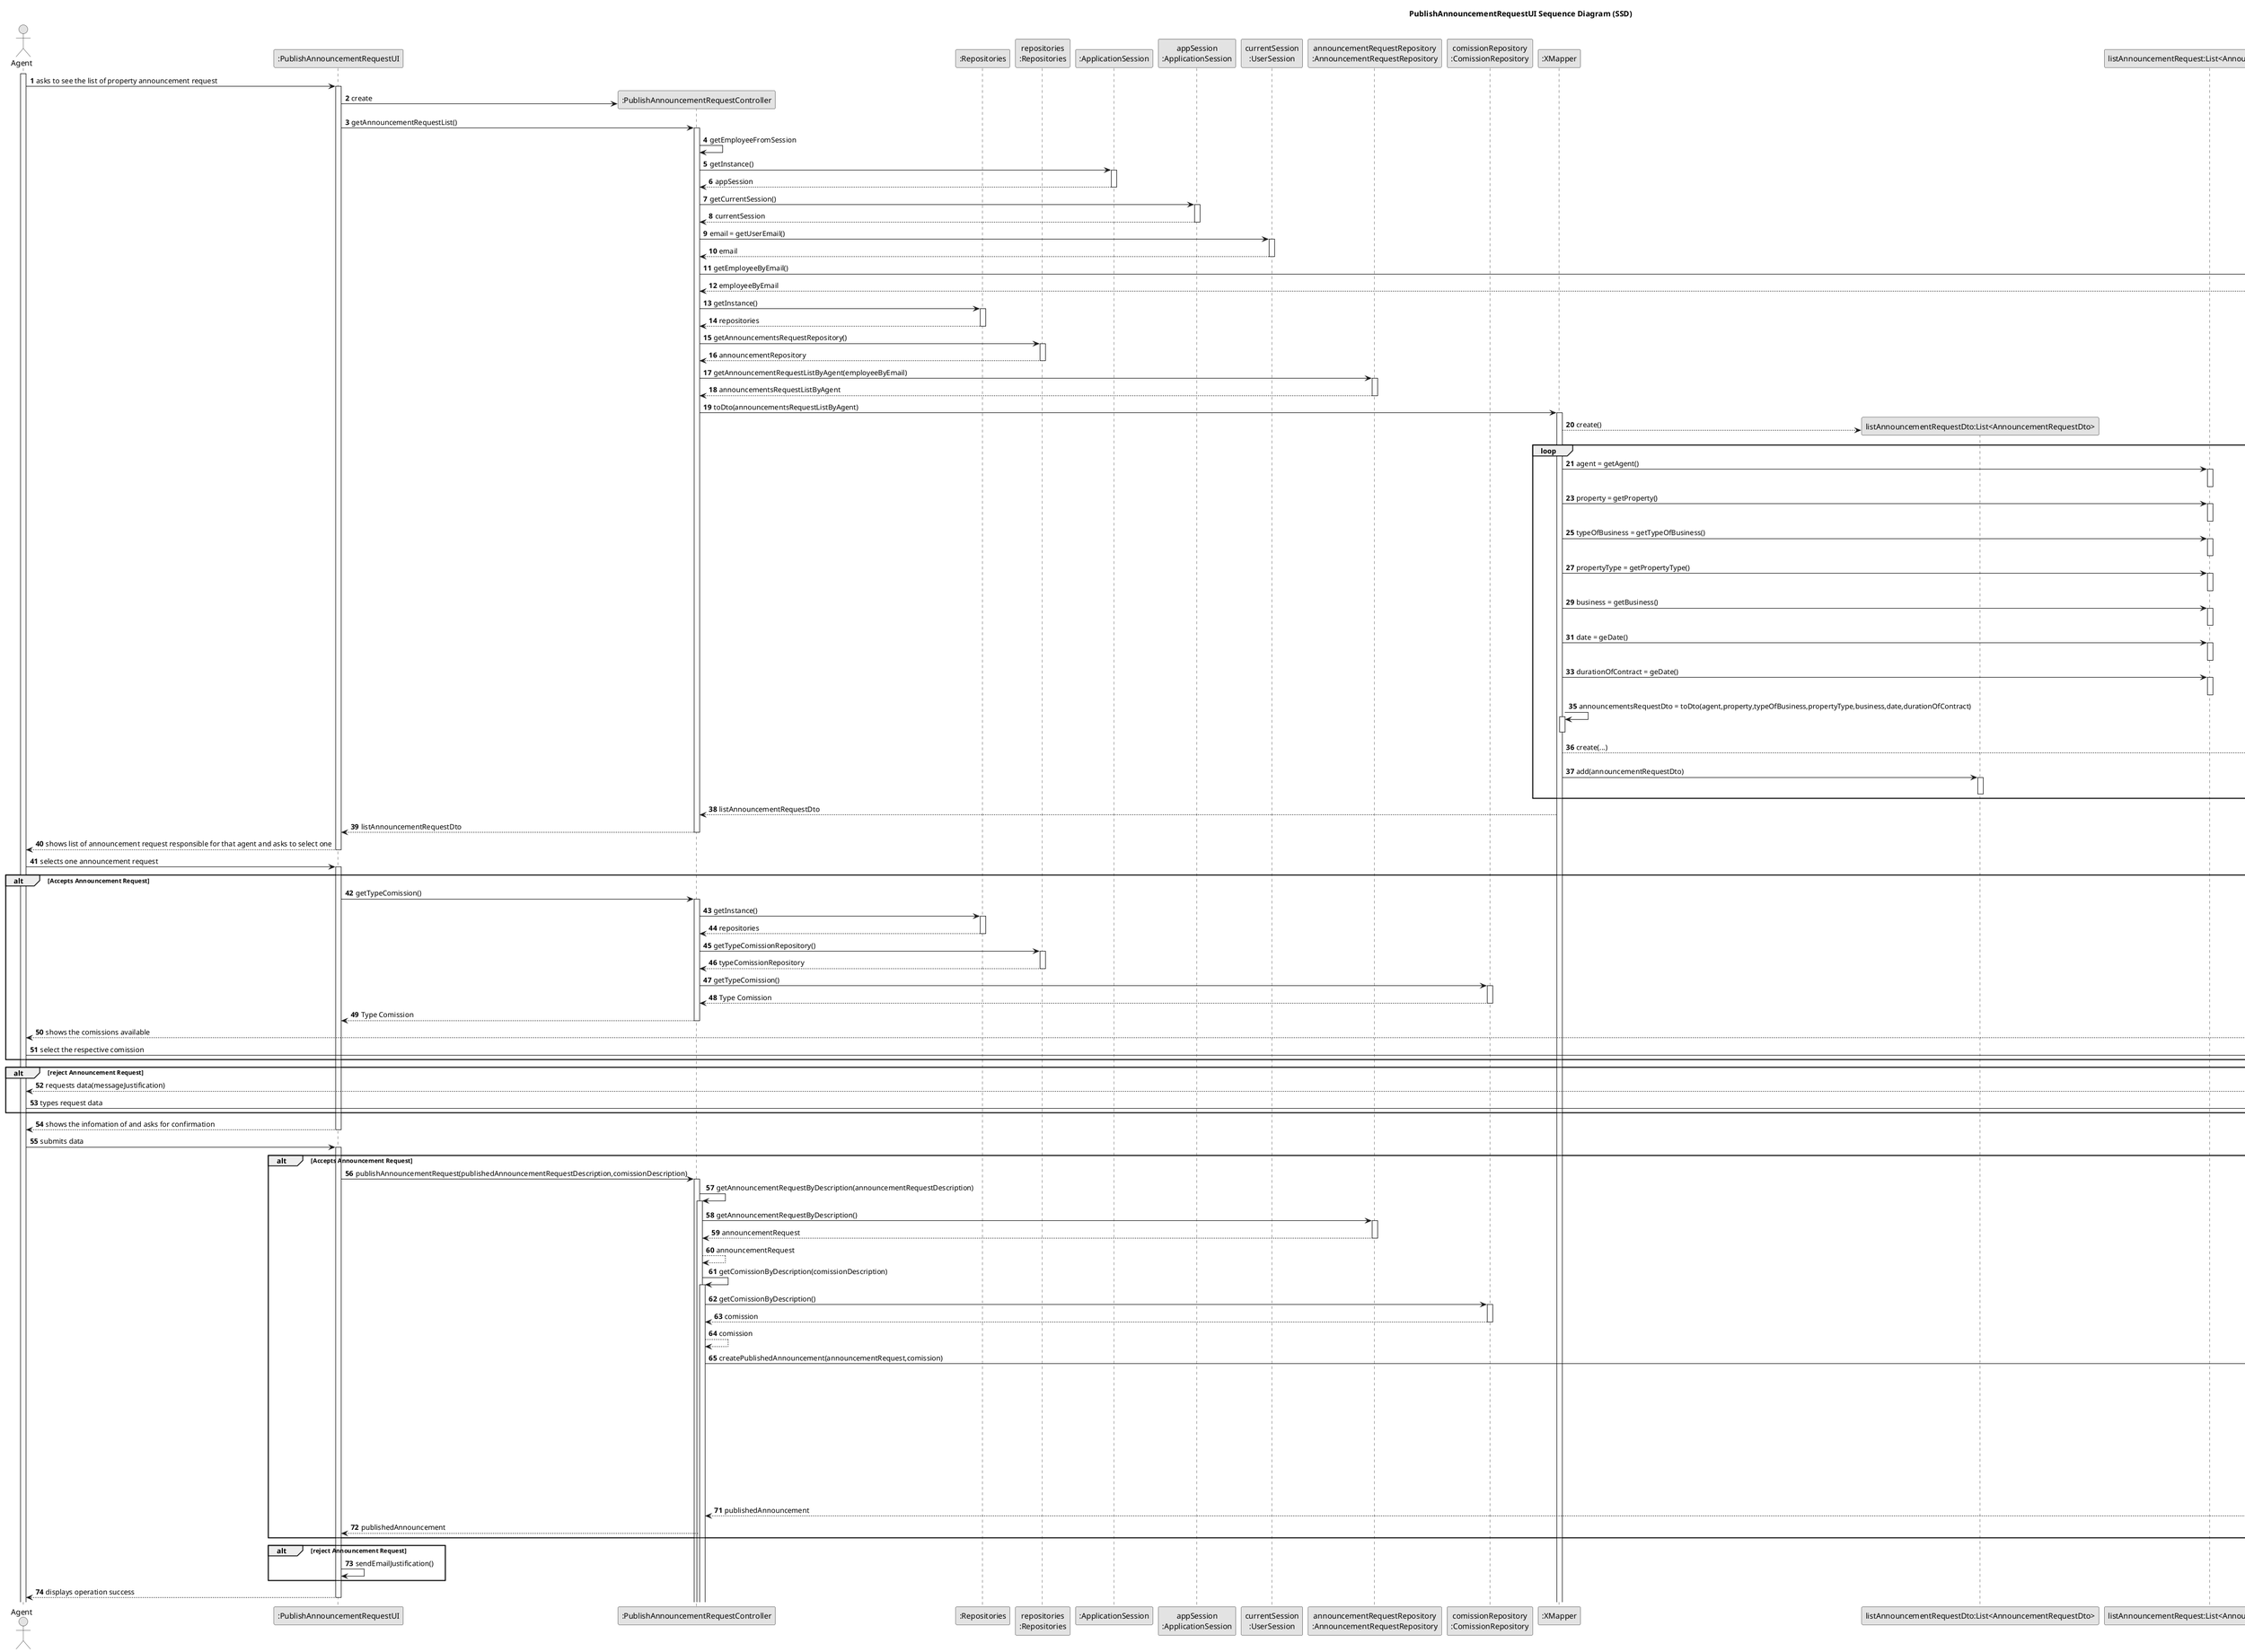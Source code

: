 @startuml

'https://plantuml.com/sequence-diagram

autonumber

@startuml
skinparam monochrome true
skinparam packageStyle rectangle
skinparam shadowing false

title PublishAnnouncementRequestUI Sequence Diagram (SSD)

autonumber

actor "Agent" as Agent
participant ":PublishAnnouncementRequestUI" as PublishAnnouncementRequestUI
participant ":PublishAnnouncementRequestController" as PublishAnnouncementRequestController
participant ":Repositories" as Singleton
participant "repositories\n:Repositories" as repositories
participant ":ApplicationSession" as AplicationSession
participant "appSession\n:ApplicationSession" as aplicationSession
participant "currentSession\n:UserSession" as UserSession
participant "announcementRequestRepository\n:AnnouncementRequestRepository" as AnnouncementRequestRepository
participant "comissionRepository\n:ComissionRepository" as ComissionRepository
participant ":XMapper" as XMapper
participant "listAnnouncementRequestDto:List<AnnouncementRequestDto>" as listAnnouncementRequestDto
participant "listAnnouncementRequest:List<AnnouncementRequest>" as listAnnouncementRequest
participant "announcementRequestDto:AnnouncementRequestDto" as AnnouncementRequestDto
participant "publishedAnnouncementRequestRepository\n:PublishedAnnouncementRequestRepository" as PublishAnnouncementRepository
participant "employeeRepository\n:EmployeeRepository" as EmployeeRepository


activate Agent

    Agent -> PublishAnnouncementRequestUI : asks to see the list of property announcement request
    activate PublishAnnouncementRequestUI

PublishAnnouncementRequestUI -> PublishAnnouncementRequestController**: create

PublishAnnouncementRequestUI -> PublishAnnouncementRequestController : getAnnouncementRequestList()
activate PublishAnnouncementRequestController

PublishAnnouncementRequestController -> PublishAnnouncementRequestController: getEmployeeFromSession

PublishAnnouncementRequestController -> AplicationSession: getInstance()
activate AplicationSession

AplicationSession --> PublishAnnouncementRequestController:appSession
deactivate AplicationSession

PublishAnnouncementRequestController -> aplicationSession :getCurrentSession()
activate aplicationSession

aplicationSession --> PublishAnnouncementRequestController:currentSession
deactivate aplicationSession

PublishAnnouncementRequestController -> UserSession :email = getUserEmail()
activate UserSession

UserSession --> PublishAnnouncementRequestController:email
deactivate UserSession

PublishAnnouncementRequestController ->EmployeeRepository:getEmployeeByEmail()
activate EmployeeRepository

EmployeeRepository --> PublishAnnouncementRequestController:employeeByEmail
deactivate EmployeeRepository




PublishAnnouncementRequestController -> Singleton: getInstance()
activate Singleton

Singleton --> PublishAnnouncementRequestController: repositories
deactivate Singleton

PublishAnnouncementRequestController -> repositories: getAnnouncementsRequestRepository()
activate repositories

repositories --> PublishAnnouncementRequestController:announcementRepository
deactivate repositories

PublishAnnouncementRequestController -> AnnouncementRequestRepository:getAnnouncementRequestListByAgent(employeeByEmail)
activate AnnouncementRequestRepository

AnnouncementRequestRepository --> PublishAnnouncementRequestController:announcementsRequestListByAgent
deactivate AnnouncementRequestRepository

PublishAnnouncementRequestController -> XMapper: toDto(announcementsRequestListByAgent)
activate XMapper

XMapper --> listAnnouncementRequestDto**: create()

loop

XMapper -> listAnnouncementRequest :agent = getAgent()
activate listAnnouncementRequest

XMapper -[hidden]> listAnnouncementRequest
deactivate listAnnouncementRequest

XMapper -> listAnnouncementRequest: property = getProperty()
activate listAnnouncementRequest

XMapper -[hidden]> listAnnouncementRequest
deactivate listAnnouncementRequest

XMapper -> listAnnouncementRequest: typeOfBusiness = getTypeOfBusiness()
activate listAnnouncementRequest

XMapper -[hidden]> listAnnouncementRequest
deactivate listAnnouncementRequest

XMapper -> listAnnouncementRequest: propertyType = getPropertyType()
activate listAnnouncementRequest

XMapper -[hidden]> listAnnouncementRequest
deactivate listAnnouncementRequest

XMapper -> listAnnouncementRequest: business = getBusiness()
activate listAnnouncementRequest

XMapper -[hidden]> listAnnouncementRequest
deactivate listAnnouncementRequest

XMapper -> listAnnouncementRequest: date = geDate()
activate listAnnouncementRequest

XMapper -[hidden]> listAnnouncementRequest
deactivate listAnnouncementRequest


XMapper -> listAnnouncementRequest: durationOfContract = geDate()
activate listAnnouncementRequest

XMapper -[hidden]> listAnnouncementRequest
deactivate listAnnouncementRequest

XMapper -> XMapper : announcementsRequestDto = toDto(agent,property,typeOfBusiness,propertyType,business,date,durationOfContract)
activate XMapper

deactivate XMapper

XMapper --> AnnouncementRequestDto**: create(...)

XMapper -> listAnnouncementRequestDto: add(announcementRequestDto)
activate listAnnouncementRequestDto

deactivate listAnnouncementRequestDto
end

XMapper --> PublishAnnouncementRequestController: listAnnouncementRequestDto

PublishAnnouncementRequestController --> PublishAnnouncementRequestUI:listAnnouncementRequestDto
deactivate PublishAnnouncementRequestController

     PublishAnnouncementRequestUI --> Agent : shows list of announcement request responsible for that agent and asks to select one
        deactivate PublishAnnouncementRequestUI

            Agent -> PublishAnnouncementRequestUI : selects one announcement request
            activate PublishAnnouncementRequestUI


alt Accepts Announcement Request
 PublishAnnouncementRequestUI -> PublishAnnouncementRequestController : getTypeComission()
           activate PublishAnnouncementRequestController

           PublishAnnouncementRequestController -> Singleton : getInstance()
           activate Singleton

           Singleton --> PublishAnnouncementRequestController : repositories
           deactivate Singleton

           PublishAnnouncementRequestController -> repositories : getTypeComissionRepository()
           activate repositories

           repositories --> PublishAnnouncementRequestController : typeComissionRepository
           deactivate repositories

               PublishAnnouncementRequestController -> ComissionRepository : getTypeComission()
                activate ComissionRepository

                ComissionRepository --> PublishAnnouncementRequestController : Type Comission
                deactivate ComissionRepository

           PublishAnnouncementRequestController --> PublishAnnouncementRequestUI : Type Comission
           deactivate PublishAnnouncementRequestController




System --> Agent:shows the comissions available
deactivate System

Agent -> System:select the respective comission
deactivate System
end

alt reject Announcement Request
System --> Agent:requests data(messageJustification)
deactivate System

Agent -> System:types request data
activate System
end

PublishAnnouncementRequestUI --> Agent:shows the infomation of and asks for confirmation
deactivate PublishAnnouncementRequestUI

 Agent -> PublishAnnouncementRequestUI : submits data
    activate PublishAnnouncementRequestUI

alt Accepts Announcement Request
PublishAnnouncementRequestUI -> PublishAnnouncementRequestController:publishAnnouncementRequest(publishedAnnouncementRequestDescription,comissionDescription)
activate PublishAnnouncementRequestController

PublishAnnouncementRequestController -> PublishAnnouncementRequestController:getAnnouncementRequestByDescription(announcementRequestDescription)
activate PublishAnnouncementRequestController


PublishAnnouncementRequestController -> AnnouncementRequestRepository :getAnnouncementRequestByDescription()
activate AnnouncementRequestRepository

AnnouncementRequestRepository --> PublishAnnouncementRequestController:announcementRequest
deactivate AnnouncementRequestRepository

PublishAnnouncementRequestController--> PublishAnnouncementRequestController:announcementRequest


PublishAnnouncementRequestController -> PublishAnnouncementRequestController:getComissionByDescription(comissionDescription)
activate PublishAnnouncementRequestController

PublishAnnouncementRequestController -> ComissionRepository:getComissionByDescription()
activate ComissionRepository

PublishAnnouncementRequestController <-- ComissionRepository:comission
deactivate ComissionRepository

PublishAnnouncementRequestController --> PublishAnnouncementRequestController:comission

PublishAnnouncementRequestController -> PublishAnnouncementRepository:createPublishedAnnouncement(announcementRequest,comission)
activate PublishAnnouncementRepository

PublishAnnouncementRepository -> PublishedAnnouncement** : createPublishedAnnouncement(name,passport number,tax number \n,email ,telephone number,store\n role,adress)
             PublishAnnouncementRepository -> PublishAnnouncementRepository : addPublishedAnnouncement(publishedAnnouncement)
             activate PublishAnnouncementRepository
             PublishAnnouncementRepository -> PublishAnnouncementRepository : validatePublishedAnnoncement(publishedAnnouncement)
              activate PublishAnnouncementRepository
               PublishAnnouncementRepository --> PublishAnnouncementRepository
               deactivate PublishAnnouncementRepository
                PublishAnnouncementRepository--> PublishAnnouncementRepository
                deactivate PublishAnnouncementRepository


PublishAnnouncementRepository --> PublishAnnouncementRequestController:publishedAnnouncement
deactivate PublishAnnouncementRepository

PublishAnnouncementRequestController --> PublishAnnouncementRequestUI:publishedAnnouncement
end

alt reject Announcement Request
 PublishAnnouncementRequestUI -> PublishAnnouncementRequestUI: sendEmailJustification()

end

        PublishAnnouncementRequestUI --> Agent : displays operation success
    deactivate PublishAnnouncementRequestUI



@enduml
